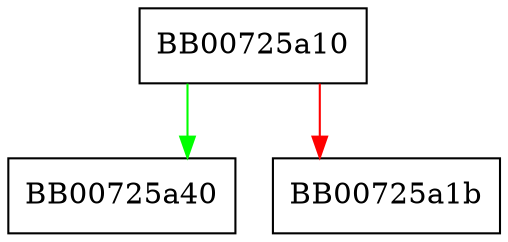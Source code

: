 digraph bn_set_all_zero {
  node [shape="box"];
  graph [splines=ortho];
  BB00725a10 -> BB00725a40 [color="green"];
  BB00725a10 -> BB00725a1b [color="red"];
}